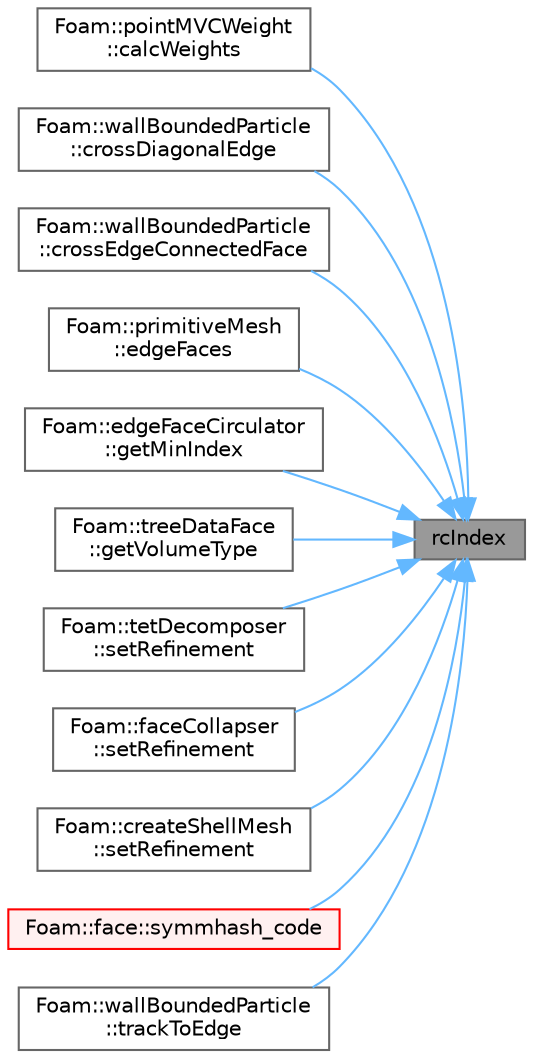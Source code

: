 digraph "rcIndex"
{
 // LATEX_PDF_SIZE
  bgcolor="transparent";
  edge [fontname=Helvetica,fontsize=10,labelfontname=Helvetica,labelfontsize=10];
  node [fontname=Helvetica,fontsize=10,shape=box,height=0.2,width=0.4];
  rankdir="RL";
  Node1 [id="Node000001",label="rcIndex",height=0.2,width=0.4,color="gray40", fillcolor="grey60", style="filled", fontcolor="black",tooltip=" "];
  Node1 -> Node2 [id="edge1_Node000001_Node000002",dir="back",color="steelblue1",style="solid",tooltip=" "];
  Node2 [id="Node000002",label="Foam::pointMVCWeight\l::calcWeights",height=0.2,width=0.4,color="grey40", fillcolor="white", style="filled",URL="$classFoam_1_1pointMVCWeight.html#afa3e62c189547b399e9d79cce961576d",tooltip=" "];
  Node1 -> Node3 [id="edge2_Node000001_Node000003",dir="back",color="steelblue1",style="solid",tooltip=" "];
  Node3 [id="Node000003",label="Foam::wallBoundedParticle\l::crossDiagonalEdge",height=0.2,width=0.4,color="grey40", fillcolor="white", style="filled",URL="$classFoam_1_1wallBoundedParticle.html#af681214bd770ef305c93b86cb944190c",tooltip=" "];
  Node1 -> Node4 [id="edge3_Node000001_Node000004",dir="back",color="steelblue1",style="solid",tooltip=" "];
  Node4 [id="Node000004",label="Foam::wallBoundedParticle\l::crossEdgeConnectedFace",height=0.2,width=0.4,color="grey40", fillcolor="white", style="filled",URL="$classFoam_1_1wallBoundedParticle.html#ae3ca85ef7356d8ad9e37b4e50cb786ce",tooltip=" "];
  Node1 -> Node5 [id="edge4_Node000001_Node000005",dir="back",color="steelblue1",style="solid",tooltip=" "];
  Node5 [id="Node000005",label="Foam::primitiveMesh\l::edgeFaces",height=0.2,width=0.4,color="grey40", fillcolor="white", style="filled",URL="$classFoam_1_1primitiveMesh.html#ad873263059fd0b4758b0994795a01f0f",tooltip=" "];
  Node1 -> Node6 [id="edge5_Node000001_Node000006",dir="back",color="steelblue1",style="solid",tooltip=" "];
  Node6 [id="Node000006",label="Foam::edgeFaceCirculator\l::getMinIndex",height=0.2,width=0.4,color="grey40", fillcolor="white", style="filled",URL="$classFoam_1_1edgeFaceCirculator.html#a9fe8395120034f6c6d0bed71719b4cfe",tooltip=" "];
  Node1 -> Node7 [id="edge6_Node000001_Node000007",dir="back",color="steelblue1",style="solid",tooltip=" "];
  Node7 [id="Node000007",label="Foam::treeDataFace\l::getVolumeType",height=0.2,width=0.4,color="grey40", fillcolor="white", style="filled",URL="$classFoam_1_1treeDataFace.html#ab6e10c2a0305489878ea49b6f8496e4e",tooltip=" "];
  Node1 -> Node8 [id="edge7_Node000001_Node000008",dir="back",color="steelblue1",style="solid",tooltip=" "];
  Node8 [id="Node000008",label="Foam::tetDecomposer\l::setRefinement",height=0.2,width=0.4,color="grey40", fillcolor="white", style="filled",URL="$classFoam_1_1tetDecomposer.html#abec9dbd7e1f262c0ab2c5d71e3068555",tooltip=" "];
  Node1 -> Node9 [id="edge8_Node000001_Node000009",dir="back",color="steelblue1",style="solid",tooltip=" "];
  Node9 [id="Node000009",label="Foam::faceCollapser\l::setRefinement",height=0.2,width=0.4,color="grey40", fillcolor="white", style="filled",URL="$classFoam_1_1faceCollapser.html#a4eb4757ecb940ebe87d1e45559d1bad1",tooltip=" "];
  Node1 -> Node10 [id="edge9_Node000001_Node000010",dir="back",color="steelblue1",style="solid",tooltip=" "];
  Node10 [id="Node000010",label="Foam::createShellMesh\l::setRefinement",height=0.2,width=0.4,color="grey40", fillcolor="white", style="filled",URL="$classFoam_1_1createShellMesh.html#aef7bf7bc4511c879d54f2bbd3c76729a",tooltip=" "];
  Node1 -> Node11 [id="edge10_Node000001_Node000011",dir="back",color="steelblue1",style="solid",tooltip=" "];
  Node11 [id="Node000011",label="Foam::face::symmhash_code",height=0.2,width=0.4,color="red", fillcolor="#FFF0F0", style="filled",URL="$classFoam_1_1face.html#a1609c5a1c2ac32643148f5102aeff432",tooltip=" "];
  Node1 -> Node14 [id="edge11_Node000001_Node000014",dir="back",color="steelblue1",style="solid",tooltip=" "];
  Node14 [id="Node000014",label="Foam::wallBoundedParticle\l::trackToEdge",height=0.2,width=0.4,color="grey40", fillcolor="white", style="filled",URL="$classFoam_1_1wallBoundedParticle.html#a4a9b27ab108a70bf4ed9d4c511d5ae0e",tooltip=" "];
}
